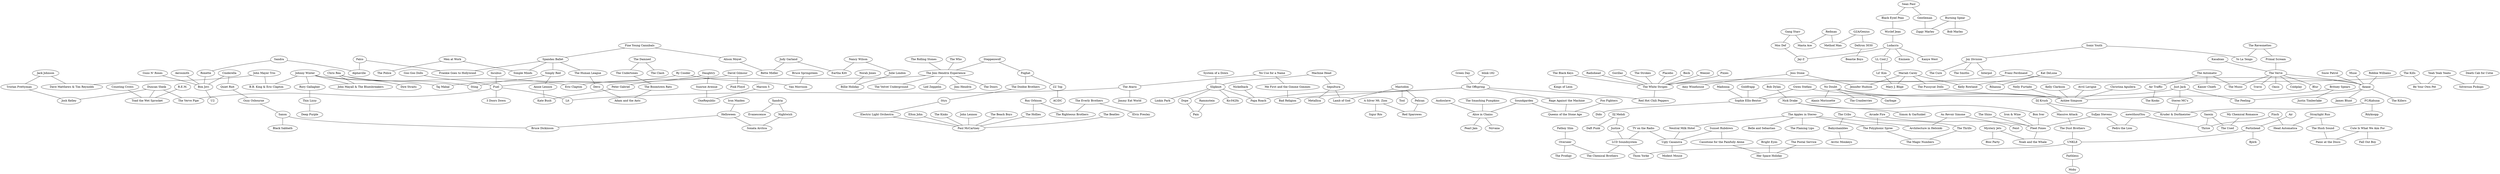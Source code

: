 strict graph "" {
	node [label="\N"];
	1536	[id=1536,
		label="The Black Keys",
		level=6,
		pos="-2172.473752695,4797.47706281211",
		weight=0];
	1829	[id=1829,
		label="Kings of Leon",
		level=7,
		pos="-2613.781931608235,4293.503396575285",
		weight=0];
	1536 -- 1829	[level=14];
	1976	[id=1976,
		label="The White Stripes",
		level=2,
		pos="-1171.8607744029532,4461.05435761697",
		weight=0];
	1536 -- 1976	[level=14];
	1024	[id=1024,
		label="Fine Young Cannibals",
		level=4,
		pos="-15066.770332819395,-6630.121283648236",
		weight=0];
	107	[id=107,
		label="Alison Moyet",
		level=4,
		pos="-15791.67746645367,-7522.9817177186915",
		weight=0];
	1024 -- 107	[level=7];
	1646	[id=1646,
		label="Spandau Ballet",
		level=3,
		pos="-13918.081830517101,-5478.8642185892895",
		weight=0];
	1024 -- 1646	[level=16];
	1538	[id=1538,
		label="Guns N' Roses",
		level=7,
		pos="-19075.11514792803,-946.8096287887277",
		weight=0];
	1876	[id=1876,
		label="Bon Jovi",
		level=4,
		pos="-18567.195095830568,-1880.3117903606699",
		weight=0];
	1538 -- 1876	[level=13];
	1027	[id=1027,
		label=Goldfrapp,
		level=7,
		pos="5991.683762629335,5828.9068095485945",
		weight=0];
	354	[id=354,
		label="Sophie Ellis-Bextor",
		level=3,
		pos="5271.128561491551,4764.439706103581",
		weight=0];
	1027 -- 354	[level=11];
	1539	[id=1539,
		label="Sunset Rubdown",
		level=6,
		pos="13070.838600593608,-4005.5675396517117",
		weight=0];
	2211	[id=2211,
		label="Ugly Casanova",
		level=3,
		pos="12420.410873780284,-3874.9127509992527",
		weight=0];
	1539 -- 2211	[level=15];
	1920	[id=1920,
		label="Casiotone for the Painfully Alone",
		level=6,
		pos="13717.10755200389,-3910.8152376501243",
		weight=0];
	1539 -- 1920	[level=15];
	1542	[id=1542,
		label="Bob Dylan",
		level=7,
		pos="14924.8617898986,-9870.143253697646",
		weight=0];
	1596	[id=1596,
		label="Nick Drake",
		level=6,
		pos="15063.206009261678,-9067.167259023203",
		weight=0];
	1542 -- 1596	[level=15];
	8	[id=8,
		label=Sandra,
		level=4,
		pos="-17595.211990310767,-3404.267666880566",
		weight=0];
	14	[id=14,
		label=Roxette,
		level=4,
		pos="-18351.118430446117,-2566.359175636449",
		weight=0];
	8 -- 14	[level=15];
	2418	[id=2418,
		label=Alphaville,
		level=3,
		pos="-17226.302568696447,-4271.2788989014725",
		weight=0];
	8 -- 2418	[level=16];
	1545	[id=1545,
		label=Steppenwolf,
		level=4,
		pos="-12728.136664769876,1950.999668261456",
		weight=0];
	1143	[id=1143,
		label=Foghat,
		level=4,
		pos="-12656.263505193703,2840.5799569330534",
		weight=0];
	1545 -- 1143	[level=15];
	138	[id=138,
		label="The Jimi Hendrix Experience",
		level=4,
		pos="-11288.595517757,1496.8210803604427",
		weight=0];
	1545 -- 138	[level=15];
	11	[id=11,
		label="My Chemical Romance",
		level=7,
		pos="16968.412538416003,-8984.658782069673",
		weight=0];
	795	[id=795,
		label="The Used",
		level=6,
		pos="16682.945560936805,-9982.128820217726",
		weight=0];
	11 -- 795	[level=15];
	1550	[id=1550,
		label=Air,
		level=7,
		pos="9164.390651025586,235.5269663758537",
		weight=0];
	2312	[id=2312,
		label=Portishead,
		level=6,
		pos="9059.221883754037,-584.1613657326106",
		weight=0];
	1550 -- 2312	[level=18];
	14 -- 1876	[level=15];
	2064	[id=2064,
		label="Sean Paul",
		level=6,
		pos="9946.813307363123,15328.770640024679",
		weight=0];
	1045	[id=1045,
		label="Black Eyed Peas",
		level=5,
		pos="9253.268888550796,14930.692682701754",
		weight=0];
	2064 -- 1045	[level=13];
	2209	[id=2209,
		label=Gentleman,
		level=6,
		pos="10827.315311895685,15718.583544358384",
		weight=0];
	2064 -- 2209	[level=11];
	2065	[id=2065,
		label="John Lennon",
		level=7,
		pos="-16382.219453927506,3429.3902787846737",
		weight=0];
	1999	[id=1999,
		label="Paul McCartney",
		level=5,
		pos="-16886.04300311769,4581.328447811888",
		weight=0];
	2065 -- 1999	[level=15];
	21	[id=21,
		label="Goo Goo Dolls",
		level=7,
		pos="-3235.389570583207,-4818.443821062608",
		weight=0];
	1839	[id=1839,
		label=Fuel,
		level=2,
		pos="-4226.608443982973,-4811.3630653787795",
		weight=0];
	21 -- 1839	[level=15];
	1185	[id=1185,
		label="Wyclef Jean",
		level=5,
		pos="8530.648605489916,14665.133548728005",
		weight=0];
	1045 -- 1185	[level=13];
	23	[id=23,
		label="Sonic Youth",
		level=6,
		pos="-395.64957925692465,9967.77541401906",
		weight=0];
	621	[id=621,
		label="Yo La Tengo",
		level=6,
		pos="-535.9877640272296,9163.42431529507",
		weight=0];
	23 -- 621	[level=11];
	1211	[id=1211,
		label="Joy Division",
		level=6,
		pos="212.737840831521,10937.016618125333",
		weight=0];
	23 -- 1211	[level=15];
	535	[id=535,
		label="Nelly Furtado",
		level=7,
		pos="7053.488471126469,8631.229937106702",
		weight=0];
	1452	[id=1452,
		label="Ashlee Simpson",
		level=3,
		pos="6177.13781884645,7418.878046947684",
		weight=0];
	535 -- 1452	[level=15];
	2583	[id=2583,
		label="John Mayer Trio",
		level=2,
		pos="-8541.871176957327,-4024.4827773909306",
		weight=0];
	2298	[id=2298,
		label="B.B. King & Eric Clapton",
		level=2,
		pos="-9170.386517353634,-1964.484243604827",
		weight=0];
	2583 -- 2298	[level=15];
	1874	[id=1874,
		label="Dave Matthews & Tim Reynolds",
		level=2,
		pos="-8917.845555592454,-5945.3582090288655",
		weight=0];
	2583 -- 1874	[level=15];
	28	[id=28,
		label="DJ Krush",
		level=2,
		pos="5559.823797522943,237.26471862833645",
		weight=0];
	70	[id=70,
		label="Massive Attack",
		level=2,
		pos="7028.87441183011,-367.1474413230633",
		weight=0];
	28 -- 70	[level=15];
	904	[id=904,
		label="Kruder & Dorfmeister",
		level=2,
		pos="5715.696176165709,1708.8082637216853",
		weight=0];
	28 -- 904	[level=17];
	1057	[id=1057,
		label=mewithoutYou,
		level=4,
		pos="14434.296800558453,-11740.888704962237",
		weight=0];
	1960	[id=1960,
		label="Pedro the Lion",
		level=4,
		pos="14258.45307656177,-10574.536854046628",
		weight=0];
	1057 -- 1960	[level=15];
	2473	[id=2473,
		label=Thrice,
		level=4,
		pos="15768.834851258622,-12070.466287626445",
		weight=0];
	1057 -- 2473	[level=16];
	1059	[id=1059,
		label="The Smashing Pumpkins",
		level=6,
		pos="-2158.876938527614,-1675.5629514270559",
		weight=0];
	1350	[id=1350,
		label="Alice in Chains",
		level=6,
		pos="-1183.7284857260865,-1084.389994535511",
		weight=0];
	1059 -- 1350	[level=9];
	2084	[id=2084,
		label=Madonna,
		level=6,
		pos="6311.318694245193,3888.0259263856906",
		weight=0];
	2084 -- 354	[level=13];
	1572	[id=1572,
		label="The Who",
		level=7,
		pos="-12273.176279591817,2136.6029768637304",
		weight=0];
	1572 -- 138	[level=17];
	39	[id=39,
		label=Falco,
		level=3,
		pos="-16822.94655036101,-4963.2903720325285",
		weight=0];
	39 -- 2418	[level=16];
	395	[id=395,
		label="Frankie Goes to Hollywood",
		level=3,
		pos="-15550.868487218439,-5035.8110483987075",
		weight=0];
	39 -- 395	[level=17];
	41	[id=41,
		label="Gang Starr",
		level=5,
		pos="11115.86476933287,13517.260650851018",
		weight=0];
	171	[id=171,
		label="Masta Ace",
		level=5,
		pos="12081.068922132792,13367.09148237837",
		weight=0];
	41 -- 171	[level=9];
	733	[id=733,
		label="Mos Def",
		level=5,
		pos="9946.032341272596,13528.472851017077",
		weight=0];
	41 -- 733	[level=9];
	1578	[id=1578,
		label="Johnny Winter",
		level=3,
		pos="-10944.477862024674,-901.4943428332252",
		weight=0];
	2204	[id=2204,
		label="John Mayall & The Bluesbreakers",
		level=3,
		pos="-11919.524779615882,-2169.7603963063275",
		weight=0];
	1578 -- 2204	[level=18];
	1698	[id=1698,
		label="Eric Clapton",
		level=3,
		pos="-11386.491737672459,-83.39465448539953",
		weight=0];
	1578 -- 1698	[level=18];
	2264	[id=2264,
		label="Rory Gallagher",
		level=6,
		pos="-10390.235137641304,-600.2055276533841",
		weight=0];
	1578 -- 2264	[level=18];
	1578 -- 2298	[level=18];
	397	[id=397,
		label="Taj Mahal",
		level=6,
		pos="-11315.391056732336,-2098.446969143999",
		weight=0];
	1578 -- 397	[level=18];
	43	[id=43,
		label=Xandria,
		level=6,
		pos="-25250.367790289933,-4008.0460877427577",
		weight=0];
	656	[id=656,
		label=Nightwish,
		level=6,
		pos="-23989.56941599836,-4252.410263963494",
		weight=0];
	43 -- 656	[level=7];
	385	[id=385,
		label=Evanescence,
		level=7,
		pos="-24443.573610652405,-3445.454401886598",
		weight=0];
	43 -- 385	[level=16];
	1069	[id=1069,
		label="Snow Patrol",
		level=7,
		pos="1812.6588579584939,4798.870170339299",
		weight=0];
	1904	[id=1904,
		label=Keane,
		level=2,
		pos="1216.8511031675532,4608.604949946657",
		weight=0];
	1069 -- 1904	[level=17];
	2093	[id=2093,
		label="Cute Is What We Aim For",
		level=6,
		pos="20153.04752264538,-10200.090091841616",
		weight=0];
	1441	[id=1441,
		label="Fall Out Boy",
		level=7,
		pos="20840.49730863491,-8879.564164302783",
		weight=0];
	2093 -- 1441	[level=14];
	997	[id=997,
		label="Panic at the Disco",
		level=6,
		pos="19769.07911849253,-9213.785701611549",
		weight=0];
	2093 -- 997	[level=18];
	2100	[id=2100,
		label="Gwen Stefani",
		level=3,
		pos="5599.191022986984,6069.896668158126",
		weight=0];
	2100 -- 354	[level=18];
	2100 -- 1452	[level=18];
	52	[id=52,
		label="The Rolling Stones",
		level=7,
		pos="-11868.628064640554,304.43816322661166",
		weight=0];
	52 -- 138	[level=9];
	1078	[id=1078,
		label="No Doubt",
		level=6,
		pos="5187.240367228408,8160.932202827203",
		weight=0];
	1656	[id=1656,
		label="The Cranberries",
		level=7,
		pos="4129.484056545607,7397.967041006245",
		weight=0];
	1078 -- 1656	[level=14];
	2218	[id=2218,
		label=Garbage,
		level=7,
		pos="4583.8501338645,7271.491618318688",
		weight=0];
	1078 -- 2218	[level=14];
	1273	[id=1273,
		label="Alanis Morissette",
		level=6,
		pos="3926.348651036654,7954.538877986142",
		weight=0];
	1078 -- 1273	[level=14];
	1078 -- 1452	[level=14];
	2104	[id=2104,
		label="Iron & Wine",
		level=7,
		pos="13204.527898363182,-9084.738828808697",
		weight=0];
	895	[id=895,
		label="Fleet Foxes",
		level=4,
		pos="13210.177805539477,-8154.866875588046",
		weight=0];
	2104 -- 895	[level=14];
	1081	[id=1081,
		label=Finch,
		level=5,
		pos="16956.806706957253,-11041.556422133088",
		weight=0];
	790	[id=790,
		label="Head Automatica",
		level=5,
		pos="17593.40454813728,-10411.507538312879",
		weight=0];
	1081 -- 790	[level=15];
	1081 -- 2473	[level=16];
	1080	[id=1080,
		label=Cinderella,
		level=4,
		pos="-19701.514003032447,-2293.274469660135",
		weight=0];
	1594	[id=1594,
		label="Quiet Riot",
		level=4,
		pos="-19300.277766941144,-3074.4060108671556",
		weight=0];
	1080 -- 1594	[level=18];
	1080 -- 1876	[level=18];
	1662	[id=1662,
		label="Ozzy Osbourne",
		level=5,
		pos="-20418.5020157982,-3150.889490059567",
		weight=0];
	1594 -- 1662	[level=18];
	572	[id=572,
		label="Death Cab for Cutie",
		level=7,
		pos="1183.407188411742,1063.1415552567596",
		weight=0];
	346	[id=346,
		label="Silversun Pickups",
		level=6,
		pos="1463.7370901059398,1735.557105943",
		weight=0];
	572 -- 346	[level=16];
	131	[id=131,
		label="Bon Iver",
		level=6,
		pos="13565.186399136142,-9130.081681825468",
		weight=0];
	1596 -- 131	[level=14];
	1868	[id=1868,
		label="Simon & Garfunkel",
		level=7,
		pos="14616.04497387853,-8093.187009853752",
		weight=0];
	1596 -- 1868	[level=14];
	1598	[id=1598,
		label=Kasabian,
		level=7,
		pos="2472.623396747019,6303.739114821843",
		weight=0];
	258	[id=258,
		label="The Verve",
		level=5,
		pos="1627.2239648063423,5786.869659988199",
		weight=0];
	1598 -- 258	[level=15];
	2110	[id=2110,
		label=Redman,
		level=6,
		pos="12063.395032793052,12567.296713158323",
		weight=0];
	2201	[id=2201,
		label="Method Man",
		level=6,
		pos="13235.773949987823,12394.987261647871",
		weight=0];
	2110 -- 2201	[level=12];
	2110 -- 171	[level=10];
	579	[id=579,
		label="FC/Kahuna",
		level=6,
		pos="4617.327502430285,1349.6084908069784",
		weight=0];
	1377	[id=1377,
		label=Röyksopp,
		level=7,
		pos="4557.332651670507,501.37731302530847",
		weight=0];
	579 -- 1377	[level=18];
	579 -- 904	[level=18];
	68	[id=68,
		label="The Raveonettes",
		level=6,
		pos="-549.2274653337281,7968.652070868149",
		weight=0];
	68 -- 621	[level=13];
	255	[id=255,
		label="Primal Scream",
		level=5,
		pos="362.62090416803767,7112.936772486183",
		weight=0];
	68 -- 255	[level=17];
	1605	[id=1605,
		label=Mastodon,
		level=6,
		pos="-6168.117481072148,7847.593353383545",
		weight=0];
	715	[id=715,
		label=Pelican,
		level=6,
		pos="-7040.076052569111,8569.587319945138",
		weight=0];
	1605 -- 715	[level=16];
	1376	[id=1376,
		label="Lamb of God",
		level=5,
		pos="-6094.23102645211,7127.950845663257",
		weight=0];
	1605 -- 1376	[level=18];
	1011	[id=1011,
		label=Tool,
		level=7,
		pos="-6960.579208944801,7739.423275288798",
		weight=0];
	1605 -- 1011	[level=16];
	2317	[id=2317,
		label="The Dust Brothers",
		level=2,
		pos="7939.224978172,-881.0927824940438",
		weight=0];
	70 -- 2317	[level=18];
	1606	[id=1606,
		label="DJ Mehdi",
		level=6,
		pos="12976.251968370496,-2410.7434838003987",
		weight=0];
	1158	[id=1158,
		label=Justice,
		level=6,
		pos="11795.858069345428,-2777.754806929177",
		weight=0];
	1606 -- 1158	[level=17];
	881	[id=881,
		label="Daft Punk",
		level=7,
		pos="13398.409906488185,-2369.245900222947",
		weight=0];
	1606 -- 881	[level=17];
	1098	[id=1098,
		label="No Use for a Name",
		level=1,
		pos="-4180.367380492504,-945.5368162345004",
		weight=0];
	1147	[id=1147,
		label="The Ataris",
		level=1,
		pos="-3859.0076357890093,-1917.4063404911815",
		weight=0];
	1098 -- 1147	[level=17];
	2281	[id=2281,
		label="Me First and the Gimme Gimmes",
		level=1,
		pos="-3572.1892487960836,559.6151765668989",
		weight=0];
	1098 -- 2281	[level=17];
	90	[id=90,
		label="GZA/Genius",
		level=6,
		pos="13691.374900919116,12714.883933841444",
		weight=0];
	90 -- 2201	[level=12];
	1426	[id=1426,
		label="Deltron 3030",
		level=6,
		pos="14191.423347957112,12996.493343786537",
		weight=0];
	90 -- 1426	[level=15];
	2147	[id=2147,
		label=Radiohead,
		level=6,
		pos="-348.22480583141794,4924.445939676347",
		weight=0];
	2147 -- 1976	[level=15];
	2250	[id=2250,
		label="Bette Midler",
		level=4,
		pos="-16532.830435918302,-7847.334315018715",
		weight=0];
	107 -- 2250	[level=18];
	620	[id=620,
		label="Iron Maiden",
		level=7,
		pos="-21649.816027701967,-3388.2997461485193",
		weight=0];
	1968	[id=1968,
		label=Helloween,
		level=6,
		pos="-22496.097157825996,-3577.696937576267",
		weight=0];
	620 -- 1968	[level=18];
	1645	[id=1645,
		label=Incubus,
		level=6,
		pos="-5190.361110985984,-5277.092623071146",
		weight=0];
	1645 -- 1839	[level=15];
	1647	[id=1647,
		label="Machine Head",
		level=4,
		pos="-6382.037141682647,5062.700449323128",
		weight=0];
	1793	[id=1793,
		label=Sepultura,
		level=5,
		pos="-6807.771389362564,5891.191559256441",
		weight=0];
	1647 -- 1793	[level=17];
	1810	[id=1810,
		label=Slipknot,
		level=4,
		pos="-5286.663029140892,4272.224773878931",
		weight=0];
	1647 -- 1810	[level=9];
	1664	[id=1664,
		label="Simple Minds",
		level=6,
		pos="-14948.14161242321,-5027.240158740413",
		weight=0];
	1646 -- 1664	[level=16];
	2202	[id=2202,
		label="Simply Red",
		level=3,
		pos="-13106.356985906094,-5072.66108142257",
		weight=0];
	1646 -- 2202	[level=16];
	1241	[id=1241,
		label="The Human League",
		level=5,
		pos="-14442.839914370692,-6954.057436480619",
		weight=0];
	1646 -- 1241	[level=16];
	1646 -- 395	[level=17];
	623	[id=623,
		label="Men at Work",
		level=6,
		pos="-14740.014102428877,-4138.505446461018",
		weight=0];
	623 -- 1664	[level=16];
	2198	[id=2198,
		label="The Police",
		level=7,
		pos="-15583.043655187188,-4123.433792182655",
		weight=0];
	623 -- 2198	[level=13];
	116	[id=116,
		label="David Gilmour",
		level=6,
		pos="-14518.58793473677,-2251.8496012841233",
		weight=0];
	186	[id=186,
		label="Peter Gabriel",
		level=6,
		pos="-13954.811015813437,-3077.2701515824465",
		weight=0];
	116 -- 186	[level=14];
	2547	[id=2547,
		label="Pink Floyd",
		level=7,
		pos="-14931.929101249783,-2938.506082793016",
		weight=0];
	116 -- 2547	[level=12];
	117	[id=117,
		label="The Apples in Stereo",
		level=3,
		pos="13873.781272301778,-5498.25364816977",
		weight=0];
	1691	[id=1691,
		label="Neutral Milk Hotel",
		level=3,
		pos="13040.477648496351,-4622.5836542084135",
		weight=0];
	117 -- 1691	[level=15];
	779	[id=779,
		label="Belle and Sebastian",
		level=7,
		pos="14189.840505378294,-5962.322120208011",
		weight=0];
	117 -- 779	[level=15];
	1329	[id=1329,
		label="The Polyphonic Spree",
		level=3,
		pos="14824.785079502373,-6068.374306061892",
		weight=0];
	117 -- 1329	[level=15];
	2448	[id=2448,
		label="Architecture in Helsinki",
		level=6,
		pos="14281.372864367286,-4124.977790600415",
		weight=0];
	117 -- 2448	[level=16];
	1995	[id=1995,
		label="The Flaming Lips",
		level=7,
		pos="13741.089408267679,-4516.801845034881",
		weight=0];
	117 -- 1995	[level=15];
	628	[id=628,
		label="Nancy Wilson",
		level=5,
		pos="-17887.171657572293,-8612.617587657634",
		weight=0];
	704	[id=704,
		label="Julie London",
		level=6,
		pos="-18109.866489622487,-9151.745180888867",
		weight=0];
	628 -- 704	[level=18];
	1470	[id=1470,
		label="Eartha Kitt",
		level=5,
		pos="-17224.74447281392,-8506.102692654502",
		weight=0];
	628 -- 1470	[level=15];
	2399	[id=2399,
		label="ZZ Top",
		level=6,
		pos="-12322.247137985223,4065.0613214505547",
		weight=0];
	1143 -- 2399	[level=15];
	2400	[id=2400,
		label="The Doobie Brothers",
		level=4,
		pos="-13471.194038983744,4076.8479199068724",
		weight=0];
	1143 -- 2400	[level=17];
	633	[id=633,
		label="Judy Garland",
		level=4,
		pos="-16702.767380442216,-8492.325804669219",
		weight=0];
	633 -- 2250	[level=18];
	633 -- 1470	[level=13];
	1655	[id=1655,
		label="Straylight Run",
		level=5,
		pos="18573.565675363745,-9652.03581477546",
		weight=0];
	2212	[id=2212,
		label="The Hush Sound",
		level=6,
		pos="18979.769889309406,-8205.272807725856",
		weight=0];
	1655 -- 2212	[level=15];
	1655 -- 790	[level=15];
	889	[id=889,
		label=Lit,
		level=2,
		pos="-4333.096209320576,-3402.00798817473",
		weight=0];
	1147 -- 889	[level=18];
	502	[id=502,
		label="Jimmy Eat World",
		level=7,
		pos="-3230.8241860726844,-2903.846346767643",
		weight=0];
	1147 -- 502	[level=15];
	1785	[id=1785,
		label=Saxon,
		level=5,
		pos="-21060.787438583568,-2994.5957201012643",
		weight=0];
	1662 -- 1785	[level=15];
	131 -- 895	[level=14];
	1841	[id=1841,
		label="LCD Soundsystem",
		level=3,
		pos="10573.282476602984,-3070.908718463104",
		weight=0];
	1158 -- 1841	[level=17];
	1183	[id=1183,
		label="The Doors",
		level=7,
		pos="-12759.995533697922,1076.120613320979",
		weight=0];
	138 -- 1183	[level=15];
	138 -- 1698	[level=12];
	1242	[id=1242,
		label="The Velvet Underground",
		level=6,
		pos="-11096.53178458136,463.9161061682099",
		weight=0];
	138 -- 1242	[level=11];
	1776	[id=1776,
		label="Led Zeppelin",
		level=6,
		pos="-11481.448563052778,2386.482763786173",
		weight=0];
	138 -- 1776	[level=10];
	475	[id=475,
		label="Jimi Hendrix",
		level=7,
		pos="-12722.102901038215,537.7734980484026",
		weight=0];
	138 -- 475	[level=8];
	1679	[id=1679,
		label="Chris Rea",
		level=3,
		pos="-12131.074153392881,-3595.4941013402195",
		weight=0];
	1679 -- 2204	[level=17];
	1827	[id=1827,
		label=Sting,
		level=3,
		pos="-12164.70719417762,-4297.0272059617455",
		weight=0];
	1679 -- 1827	[level=18];
	320	[id=320,
		label="Dire Straits",
		level=7,
		pos="-11242.791642809161,-4036.4952933307845",
		weight=0];
	1679 -- 320	[level=17];
	1527	[id=1527,
		label="Sonata Arctica",
		level=6,
		pos="-23473.882076659127,-3391.376394489144",
		weight=0];
	656 -- 1527	[level=18];
	659	[id=659,
		label="Mystery Jets",
		level=6,
		pos="11096.619928849761,-9171.535572842158",
		weight=0];
	401	[id=401,
		label="Bloc Party",
		level=7,
		pos="11721.766138655012,-10334.287534471023",
		weight=0];
	659 -- 401	[level=15];
	2543	[id=2543,
		label="Noah and the Whale",
		level=6,
		pos="12162.950834056857,-8922.251409339971",
		weight=0];
	659 -- 2543	[level=13];
	1173	[id=1173,
		label=Soundgarden,
		level=6,
		pos="-1582.4018641641676,294.0758761344098",
		weight=0];
	1173 -- 1350	[level=10];
	931	[id=931,
		label="Queens of the Stone Age",
		level=6,
		pos="-2107.8367769384663,1414.7110249507193",
		weight=0];
	1173 -- 931	[level=14];
	666	[id=666,
		label="TV on the Radio",
		level=3,
		pos="11460.83092955049,-3735.460219995492",
		weight=0];
	666 -- 2211	[level=15];
	666 -- 1841	[level=17];
	155	[id=155,
		label="Mariah Carey",
		level=3,
		pos="5315.713277045847,10155.91425153669",
		weight=0];
	1252	[id=1252,
		label="The Pussycat Dolls",
		level=3,
		pos="6469.244538786209,8936.248780796852",
		weight=0];
	155 -- 1252	[level=16];
	1782	[id=1782,
		label="Jennifer Hudson",
		level=6,
		pos="6318.126703006479,10819.073921917918",
		weight=0];
	155 -- 1782	[level=16];
	1364	[id=1364,
		label="Mary J. Blige",
		level=3,
		pos="5973.517887543864,11358.83111291494",
		weight=0];
	155 -- 1364	[level=18];
	2558	[id=2558,
		label="Kelly Rowland",
		level=6,
		pos="5174.015567626339,11133.918280593218",
		weight=0];
	155 -- 2558	[level=17];
	1691 -- 2211	[level=11];
	276	[id=276,
		label="Annie Lennox",
		level=6,
		pos="-13088.030532667543,-4191.181852914194",
		weight=0];
	2202 -- 276	[level=13];
	2202 -- 1827	[level=18];
	154	[id=154,
		label="The Beach Boys",
		level=6,
		pos="-15343.81440462982,5154.973557710299",
		weight=0];
	154 -- 1999	[level=14];
	2210	[id=2210,
		label=Ludacris,
		level=4,
		pos="7999.077547889167,13915.047061919802",
		weight=0];
	1185 -- 2210	[level=17];
	1258	[id=1258,
		label="LL Cool J",
		level=4,
		pos="7347.746135932927,12809.906494523137",
		weight=0];
	2210 -- 1258	[level=17];
	749	[id=749,
		label="Jay-Z",
		level=4,
		pos="9233.22574003286,13727.563561908144",
		weight=0];
	2210 -- 749	[level=17];
	377	[id=377,
		label=Eminem,
		level=7,
		pos="7400.798411648924,14708.0324716951",
		weight=0];
	2210 -- 377	[level=17];
	1411	[id=1411,
		label="Kanye West",
		level=7,
		pos="7170.064514361329,13616.410101653311",
		weight=0];
	2210 -- 1411	[level=17];
	675	[id=675,
		label="R.E.M.",
		level=7,
		pos="-5748.862417994992,-7624.7349842375415",
		weight=0];
	2291	[id=2291,
		label="Toad the Wet Sprocket",
		level=6,
		pos="-5670.114257128507,-6785.430232899934",
		weight=0];
	675 -- 2291	[level=7];
	438	[id=438,
		label="Modest Mouse",
		level=7,
		pos="11420.573657264977,-4372.417067817385",
		weight=0];
	2211 -- 438	[level=13];
	2214	[id=2214,
		label=Daughtry,
		level=6,
		pos="-5353.618048868251,-4118.144143208736",
		weight=0];
	2214 -- 1839	[level=15];
	996	[id=996,
		label="Sunrise Avenue",
		level=6,
		pos="-6201.125327131071,-3803.7968395582593",
		weight=0];
	2214 -- 996	[level=16];
	2475	[id=2475,
		label="Ziggy Marley",
		level=6,
		pos="11324.70556382261,15801.758988410189",
		weight=0];
	2209 -- 2475	[level=15];
	2212 -- 997	[level=18];
	681	[id=681,
		label="Just Jack",
		level=2,
		pos="4552.5417134826475,4237.236346857942",
		weight=0];
	2365	[id=2365,
		label="Stereo MC's",
		level=2,
		pos="5931.438026039098,3211.1820484021882",
		weight=0];
	681 -- 2365	[level=18];
	681 -- 354	[level=11];
	2007	[id=2007,
		label="The Feeling",
		level=2,
		pos="2461.924145894368,4069.7375010032574",
		weight=0];
	681 -- 2007	[level=14];
	179	[id=179,
		label=Aerosmith,
		level=7,
		pos="-19751.787394927913,-1711.3187742576936",
		weight=0];
	179 -- 1876	[level=13];
	693	[id=693,
		label="Burning Spear",
		level=6,
		pos="11887.82135087692,15933.654403561692",
		weight=0];
	1911	[id=1911,
		label="Bob Marley",
		level=7,
		pos="12242.851544976438,15483.492126577026",
		weight=0];
	693 -- 1911	[level=16];
	693 -- 2475	[level=16];
	185	[id=185,
		label="The Automatic",
		level=6,
		pos="1743.0011913307985,8041.351531503512",
		weight=0];
	2325	[id=2325,
		label="Air Traffic",
		level=6,
		pos="2388.719574251692,8842.498125241496",
		weight=0];
	185 -- 2325	[level=17];
	2478	[id=2478,
		label="Kaiser Chiefs",
		level=7,
		pos="936.8014784319596,7281.176781521368",
		weight=0];
	185 -- 2478	[level=17];
	2499	[id=2499,
		label="The Music",
		level=6,
		pos="1340.1313234358392,7016.195189739202",
		weight=0];
	185 -- 2499	[level=17];
	965	[id=965,
		label="Kate Bush",
		level=6,
		pos="-13456.533794500065,-3818.5550228207712",
		weight=0];
	186 -- 965	[level=14];
	198	[id=198,
		label="The Cure",
		level=7,
		pos="467.1198363045401,10413.648319186876",
		weight=0];
	1211 -- 198	[level=15];
	786	[id=786,
		label="The Smiths",
		level=7,
		pos="-652.2317634314647,10394.607859883863",
		weight=0];
	1211 -- 786	[level=15];
	2511	[id=2511,
		label=Interpol,
		level=7,
		pos="-957.7479746193766,10706.016640170843",
		weight=0];
	1211 -- 2511	[level=15];
	1724	[id=1724,
		label="Duncan Sheik",
		level=2,
		pos="-4810.209149079829,-6604.782827774968",
		weight=0];
	1724 -- 2291	[level=13];
	937	[id=937,
		label="Josh Kelley",
		level=2,
		pos="-5545.5694068345365,-7952.2195805835345",
		weight=0];
	1724 -- 937	[level=18];
	493	[id=493,
		label="The Verve Pipe",
		level=2,
		pos="-4353.968095627054,-5834.182115599039",
		weight=0];
	1724 -- 493	[level=13];
	700	[id=700,
		label="Joss Stone",
		level=6,
		pos="6885.38415670108,10938.6794076009",
		weight=0];
	2278	[id=2278,
		label="Amy Winehouse",
		level=7,
		pos="7762.242274040035,11156.494976576801",
		weight=0];
	700 -- 2278	[level=13];
	700 -- 1782	[level=13];
	1214	[id=1214,
		label="Counting Crows",
		level=7,
		pos="-6061.258685927973,-5767.223246948146",
		weight=0];
	1214 -- 2291	[level=13];
	2240	[id=2240,
		label="The Damned",
		level=6,
		pos="-11792.970302040681,-9903.962284985104",
		weight=0];
	769	[id=769,
		label="The Undertones",
		level=6,
		pos="-12379.157343416085,-9776.799688682124",
		weight=0];
	2240 -- 769	[level=18];
	1457	[id=1457,
		label="The Clash",
		level=7,
		pos="-11348.635745873178,-10178.61753397551",
		weight=0];
	2240 -- 1457	[level=18];
	468	[id=468,
		label="Billie Holiday",
		level=6,
		pos="-19103.177325706525,-9196.997089009392",
		weight=0];
	704 -- 468	[level=18];
	1224	[id=1224,
		label=Gorillaz,
		level=7,
		pos="-1625.2620335835873,4805.801207752634",
		weight=0];
	1224 -- 1976	[level=18];
	312	[id=312,
		label="Red Sparowes",
		level=6,
		pos="-7716.840026097325,8750.417012136464",
		weight=0];
	715 -- 312	[level=17];
	726	[id=726,
		label="Roy Orbison",
		level=6,
		pos="-17952.90421832349,6211.905838840864",
		weight=0];
	2351	[id=2351,
		label="The Hollies",
		level=6,
		pos="-16902.05430862895,5759.9642346822675",
		weight=0];
	726 -- 2351	[level=17];
	345	[id=345,
		label="The Righteous Brothers",
		level=6,
		pos="-18851.49819323522,5672.209701945034",
		weight=0];
	726 -- 345	[level=17];
	1348	[id=1348,
		label="Thin Lizzy",
		level=6,
		pos="-10913.228481208324,-371.35201190299296",
		weight=0];
	2264 -- 1348	[level=17];
	1753	[id=1753,
		label=Muse,
		level=7,
		pos="1342.6732346406948,3795.483623462582",
		weight=0];
	1753 -- 1904	[level=17];
	2267	[id=2267,
		label="Green Day",
		level=7,
		pos="-3183.5873043260153,3435.235516988239",
		weight=0];
	2350	[id=2350,
		label="The Offspring",
		level=1,
		pos="-3451.1621507434797,2515.2734868297825",
		weight=0];
	2267 -- 2350	[level=18];
	257	[id=257,
		label=Devo,
		level=5,
		pos="-13867.345786744985,-7686.627481906977",
		weight=0];
	1241 -- 257	[level=13];
	733 -- 749	[level=17];
	1246	[id=1246,
		label="A Silver Mt. Zion",
		level=6,
		pos="-8395.471323250893,9576.322927555135",
		weight=0];
	1820	[id=1820,
		label="Sigur Rós",
		level=7,
		pos="-8952.03933256375,9428.825157477138",
		weight=0];
	1246 -- 1820	[level=17];
	1246 -- 312	[level=17];
	1762	[id=1762,
		label="Franz Ferdinand",
		level=2,
		pos="58.46747525939595,4409.508984601044",
		weight=0];
	1762 -- 1904	[level=17];
	1762 -- 1976	[level=8];
	1250	[id=1250,
		label="The Beatles",
		level=7,
		pos="-17241.43055219192,4115.159207291017",
		weight=0];
	1250 -- 1999	[level=14];
	1252 -- 1452	[level=15];
	2279	[id=2279,
		label="Arcade Fire",
		level=3,
		pos="13559.776985141923,-7004.851815393462",
		weight=0];
	2279 -- 1329	[level=15];
	2279 -- 895	[level=15];
	744	[id=744,
		label="The Shins",
		level=7,
		pos="12235.708409488532,-7867.846494724696",
		weight=0];
	744 -- 895	[level=14];
	2468	[id=2468,
		label="Bad Religion",
		level=1,
		pos="-3209.235842118035,1499.3179277358815",
		weight=0];
	2281 -- 2468	[level=16];
	751	[id=751,
		label="Lil' Kim",
		level=4,
		pos="6690.835529252077,12310.841979039811",
		weight=0];
	1258 -- 751	[level=17];
	1259	[id=1259,
		label=Audioslave,
		level=7,
		pos="-1673.468286741669,-2097.419962920521",
		weight=0];
	1259 -- 1350	[level=7];
	747	[id=747,
		label="Maroon 5",
		level=7,
		pos="-6503.256378040251,-2581.9876197369367",
		weight=0];
	2545	[id=2545,
		label=OneRepublic,
		level=6,
		pos="-6695.296395331766,-3488.4168065009253",
		weight=0];
	747 -- 2545	[level=18];
	2287	[id=2287,
		label="Kelly Clarkson",
		level=7,
		pos="6398.492006500793,6014.954288703293",
		weight=0];
	2287 -- 1452	[level=14];
	240	[id=240,
		label="Jack Johnson",
		level=2,
		pos="-8298.363733456563,-7142.598562931317",
		weight=0];
	240 -- 1874	[level=18];
	925	[id=925,
		label="Tristan Prettyman",
		level=2,
		pos="-6894.511270593098,-8385.897198252516",
		weight=0];
	240 -- 925	[level=18];
	751 -- 1364	[level=18];
	752	[id=752,
		label="Elton John",
		level=6,
		pos="-17021.890681357076,3648.760030662106",
		weight=0];
	752 -- 1999	[level=18];
	1265	[id=1265,
		label="The Everly Brothers",
		level=6,
		pos="-18612.712437593993,4974.306488278809",
		weight=0];
	1265 -- 345	[level=17];
	2469	[id=2469,
		label="Elvis Presley",
		level=7,
		pos="-18094.622523452676,4610.443600913264",
		weight=0];
	1265 -- 2469	[level=15];
	250	[id=250,
		label="System of a Down",
		level=7,
		pos="-6564.006061091931,3524.0108150530414",
		weight=0];
	250 -- 1810	[level=7];
	2299	[id=2299,
		label="The Strokes",
		level=7,
		pos="-1756.0328700291473,5231.2810398000165",
		weight=0];
	2299 -- 1976	[level=8];
	762	[id=762,
		label="Au Revoir Simone",
		level=6,
		pos="15460.877254442219,-3122.2009791689075",
		weight=0];
	762 -- 2448	[level=16];
	2490	[id=2490,
		label=Feist,
		level=7,
		pos="15761.470670547837,-3977.550286632781",
		weight=0];
	762 -- 2490	[level=14];
	987	[id=987,
		label="Black Sabbath",
		level=7,
		pos="-21156.771219511033,-2509.2817842192735",
		weight=0];
	1785 -- 987	[level=18];
	2024	[id=2024,
		label="Bruce Dickinson",
		level=5,
		pos="-21764.99982285325,-2747.456388388166",
		weight=0];
	1785 -- 2024	[level=18];
	255 -- 258	[level=17];
	1793 -- 1376	[level=18];
	926	[id=926,
		label=Metallica,
		level=7,
		pos="-5849.104792342474,6592.660522112191",
		weight=0];
	1793 -- 926	[level=17];
	258 -- 1904	[level=17];
	1908	[id=1908,
		label=Travis,
		level=7,
		pos="216.0485847082874,5777.12701119267",
		weight=0];
	258 -- 1908	[level=13];
	386	[id=386,
		label=Oasis,
		level=7,
		pos="1919.095170104744,5187.381293178423",
		weight=0];
	258 -- 386	[level=13];
	1456	[id=1456,
		label=Coldplay,
		level=7,
		pos="1126.2074693690008,5007.160400786804",
		weight=0];
	258 -- 1456	[level=14];
	258 -- 2499	[level=14];
	973	[id=973,
		label=Blur,
		level=7,
		pos="2297.2457257585847,5987.247134203404",
		weight=0];
	258 -- 973	[level=13];
	442	[id=442,
		label="Adam and the Ants",
		level=6,
		pos="-13115.99914034366,-8615.28662218424",
		weight=0];
	257 -- 442	[level=9];
	2353	[id=2353,
		label="The Boomtown Rats",
		level=6,
		pos="-12424.117479036002,-9072.3768336718",
		weight=0];
	769 -- 2353	[level=13];
	1799	[id=1799,
		label="The Cribs",
		level=6,
		pos="15836.254204092342,-5249.963865868737",
		weight=0];
	1319	[id=1319,
		label="The Thrills",
		level=6,
		pos="16421.32097599539,-5923.353372550921",
		weight=0];
	1799 -- 1319	[level=17];
	315	[id=315,
		label=Babyshambles,
		level=6,
		pos="14800.042841896533,-4428.006111124033",
		weight=0];
	1799 -- 315	[level=14];
	1305	[id=1305,
		label=UNKLE,
		level=3,
		pos="8632.722212732739,-1340.8024469728857",
		weight=0];
	2312 -- 1305	[level=18];
	328	[id=328,
		label=Björk,
		level=7,
		pos="9672.045218781752,-1399.393734375451",
		weight=0];
	2312 -- 328	[level=18];
	268	[id=268,
		label=Placebo,
		level=7,
		pos="-291.75252623179,4088.640018838682",
		weight=0];
	268 -- 1976	[level=8];
	2317 -- 1305	[level=18];
	1292	[id=1292,
		label="The Kinks",
		level=7,
		pos="-16015.771277906759,3792.3600455534834",
		weight=0];
	1292 -- 1999	[level=15];
	267	[id=267,
		label=Saosin,
		level=6,
		pos="16734.128666989767,-11220.02605573007",
		weight=0];
	267 -- 795	[level=17];
	267 -- 2473	[level=17];
	850	[id=850,
		label="Papa Roach",
		level=4,
		pos="-4550.4014924367375,3094.2610640777357",
		weight=0];
	1810 -- 850	[level=12];
	349	[id=349,
		label=Dope,
		level=6,
		pos="-5771.139121349953,5030.167429736958",
		weight=0];
	1810 -- 349	[level=14];
	913	[id=913,
		label="Linkin Park",
		level=7,
		pos="-5347.698224000868,5159.206581111489",
		weight=0];
	1810 -- 913	[level=6];
	923	[id=923,
		label="Ko\:042fn",
		level=7,
		pos="-4328.228026532669,4665.619238127432",
		weight=0];
	1810 -- 923	[level=12];
	788	[id=788,
		label="The Kills",
		level=5,
		pos="-440.8779342381299,3195.4004933511897",
		weight=0];
	1932	[id=1932,
		label="Be Your Own Pet",
		level=6,
		pos="24.1331372813942,2165.9620764335386",
		weight=0];
	788 -- 1932	[level=15];
	788 -- 1976	[level=10];
	1819	[id=1819,
		label="The Kooks",
		level=7,
		pos="2773.000671240701,9059.293309099761",
		weight=0];
	2325 -- 1819	[level=17];
	1300	[id=1300,
		label="Avril Lavigne",
		level=7,
		pos="6576.2958228695425,6537.207314316285",
		weight=0];
	1300 -- 1452	[level=14];
	276 -- 965	[level=9];
	2423	[id=2423,
		label=Faithless,
		level=6,
		pos="8676.634011191505,-2571.574799708792",
		weight=0];
	1305 -- 2423	[level=13];
	892	[id=892,
		label="Thom Yorke",
		level=3,
		pos="9572.140672749476,-2149.409971141946",
		weight=0];
	1305 -- 892	[level=15];
	1818	[id=1818,
		label="Ry Cooder",
		level=6,
		pos="-10762.551301133934,-2836.14883285077",
		weight=0];
	1818 -- 397	[level=15];
	470	[id=470,
		label="Van Morrison",
		level=6,
		pos="-9857.633857846415,-2952.653678927575",
		weight=0];
	1818 -- 470	[level=16];
	1307	[id=1307,
		label="Yeah Yeah Yeahs",
		level=6,
		pos="1229.2600937375137,2405.812080189912",
		weight=0];
	1307 -- 346	[level=16];
	1307 -- 1932	[level=15];
	1313	[id=1313,
		label=Nickelback,
		level=7,
		pos="-3676.8099882342804,3271.7508047471492",
		weight=0];
	1313 -- 850	[level=13];
	802	[id=802,
		label="blink-182",
		level=7,
		pos="-2529.123758173873,3046.4628198985206",
		weight=0];
	802 -- 2350	[level=18];
	1826	[id=1826,
		label=Beck,
		level=7,
		pos="-597.551772634618,4099.316971746462",
		weight=0];
	1826 -- 1976	[level=14];
	805	[id=805,
		label="Sufjan Stevens",
		level=4,
		pos="13040.689516626602,-10042.262414145516",
		weight=0];
	805 -- 895	[level=17];
	805 -- 1960	[level=17];
	1396	[id=1396,
		label="The Magic Numbers",
		level=5,
		pos="15477.609239585689,-6304.779620419019",
		weight=0];
	1319 -- 1396	[level=17];
	2374	[id=2374,
		label="Rage Against the Machine",
		level=5,
		pos="-2607.6132718556673,1888.1942735641687",
		weight=0];
	2350 -- 2374	[level=18];
	2350 -- 850	[level=18];
	2350 -- 2468	[level=18];
	490	[id=490,
		label="Red Hot Chili Peppers",
		level=1,
		pos="-2599.1323514452956,3628.5279503807824",
		weight=0];
	2350 -- 490	[level=18];
	1885	[id=1885,
		label="3 Doors Down",
		level=7,
		pos="-5357.451422550719,-4558.174993549739",
		weight=0];
	1839 -- 1885	[level=15];
	1839 -- 889	[level=18];
	1839 -- 493	[level=15];
	2351 -- 1999	[level=14];
	1841 -- 892	[level=17];
	2484	[id=2484,
		label="The Chemical Brothers",
		level=6,
		pos="9843.873535080163,-3821.2994591890683",
		weight=0];
	1841 -- 2484	[level=18];
	1329 -- 1396	[level=12];
	2353 -- 442	[level=9];
	1853	[id=1853,
		label="Arctic Monkeys",
		level=7,
		pos="16238.441297390062,-4466.438649693599",
		weight=0];
	315 -- 1853	[level=15];
	2365 -- 904	[level=18];
	1939	[id=1939,
		label="Deep Purple",
		level=7,
		pos="-10054.279131395566,293.5206926466212",
		weight=0];
	1348 -- 1939	[level=6];
	1349	[id=1349,
		label="Bright Eyes",
		level=7,
		pos="13997.029301388346,-2931.3654860812153",
		weight=0];
	985	[id=985,
		label="Her Space Holiday",
		level=6,
		pos="14243.56437240546,-3502.719783682237",
		weight=0];
	1349 -- 985	[level=16];
	2374 -- 931	[level=14];
	378	[id=378,
		label=Nirvana,
		level=7,
		pos="-414.96760676339386,-1610.8565197208143",
		weight=0];
	1350 -- 378	[level=6];
	478	[id=478,
		label="Pearl Jam",
		level=7,
		pos="-1192.6785785621,-2245.3017882417503",
		weight=0];
	1350 -- 478	[level=14];
	1864	[id=1864,
		label="Norah Jones",
		level=6,
		pos="-18425.57472052782,-8566.097852272937",
		weight=0];
	1864 -- 468	[level=16];
	844	[id=844,
		label="Bruce Springsteen",
		level=7,
		pos="-9136.538784926659,-3602.36485094171",
		weight=0];
	844 -- 470	[level=16];
	849	[id=849,
		label="Robbie Williams",
		level=7,
		pos="1802.5150509326713,3982.0573647922156",
		weight=0];
	849 -- 1904	[level=17];
	1443	[id=1443,
		label=U2,
		level=7,
		pos="-18706.88164921192,-729.9647848800616",
		weight=0];
	1876 -- 1443	[level=18];
	1989	[id=1989,
		label=Pain,
		level=6,
		pos="-6120.916567811649,5398.499219905038",
		weight=0];
	349 -- 1989	[level=17];
	2006	[id=2006,
		label="AC/DC",
		level=7,
		pos="-12678.798380104237,4727.212022495155",
		weight=0];
	2399 -- 2006	[level=15];
	1971	[id=1971,
		label=Dido,
		level=7,
		pos="6444.615587747117,4387.485973259393",
		weight=0];
	354 -- 1971	[level=12];
	1950	[id=1950,
		label=Styx,
		level=5,
		pos="-14450.415809196022,4485.779427540893",
		weight=0];
	2400 -- 1950	[level=17];
	869	[id=869,
		label="Fatboy Slim",
		level=7,
		pos="8586.942778898849,-4696.914805524582",
		weight=0];
	1432	[id=1432,
		label=Overseer,
		level=6,
		pos="8870.591227023768,-3947.5546417316405",
		weight=0];
	869 -- 1432	[level=8];
	885	[id=885,
		label="The Killers",
		level=7,
		pos="589.4270941406601,3991.699527857623",
		weight=0];
	1904 -- 885	[level=17];
	1904 -- 2007	[level=17];
	491	[id=491,
		label="James Blunt",
		level=7,
		pos="616.0128653980966,4505.486261691911",
		weight=0];
	1904 -- 491	[level=18];
	372	[id=372,
		label="Christina Aguilera",
		level=7,
		pos="5330.076360841975,6556.933678115",
		weight=0];
	372 -- 1452	[level=14];
	375	[id=375,
		label="Britney Spears",
		level=6,
		pos="4873.581304697704,6973.389320840233",
		weight=0];
	375 -- 1452	[level=15];
	1475	[id=1475,
		label="Justin Timberlake",
		level=7,
		pos="4661.786658594919,6503.933910640259",
		weight=0];
	375 -- 1475	[level=15];
	2504	[id=2504,
		label=Moby,
		level=6,
		pos="8335.039333567473,-2791.960284099732",
		weight=0];
	2423 -- 2504	[level=16];
	2429	[id=2429,
		label="The Postal Service",
		level=6,
		pos="14374.106580248179,-2504.734186664776",
		weight=0];
	2429 -- 985	[level=16];
	895 -- 2543	[level=13];
	1920 -- 985	[level=16];
	906	[id=906,
		label="Foo Fighters",
		level=7,
		pos="-2029.4060516465943,806.6299536427358",
		weight=0];
	906 -- 931	[level=14];
	1421	[id=1421,
		label="Kat DeLuna",
		level=6,
		pos="4312.599829336866,10532.389452425437",
		weight=0];
	2459	[id=2459,
		label=Rihanna,
		level=7,
		pos="4128.008123812831,11506.916609385939",
		weight=0];
	1421 -- 2459	[level=16];
	1421 -- 2558	[level=17];
	1524	[id=1524,
		label="Beastie Boys",
		level=7,
		pos="14069.025126006763,14076.30727926334",
		weight=0];
	1426 -- 1524	[level=16];
	1428	[id=1428,
		label=Weezer,
		level=7,
		pos="-2117.245792247985,4270.543619910945",
		weight=0];
	1428 -- 1976	[level=15];
	1432 -- 2484	[level=18];
	488	[id=488,
		label="The Prodigy",
		level=7,
		pos="8382.77871759145,-3512.928423144445",
		weight=0];
	1432 -- 488	[level=8];
	925 -- 937	[level=18];
	419	[id=419,
		label="Electric Light Orchestra",
		level=5,
		pos="-15474.62406940991,4497.448371776666",
		weight=0];
	1950 -- 419	[level=9];
	417	[id=417,
		label=Rammstein,
		level=7,
		pos="-4626.025022423389,5636.825675059593",
		weight=0];
	417 -- 1989	[level=17];
	419 -- 1999	[level=14];
	2476	[id=2476,
		label=Pixies,
		level=7,
		pos="-772.8341068576583,4925.978554300946",
		weight=0];
	2476 -- 1976	[level=11];
	1968 -- 2024	[level=18];
	1968 -- 1527	[level=18];
	1976 -- 490	[level=18];
	996 -- 2545	[level=18];
}
